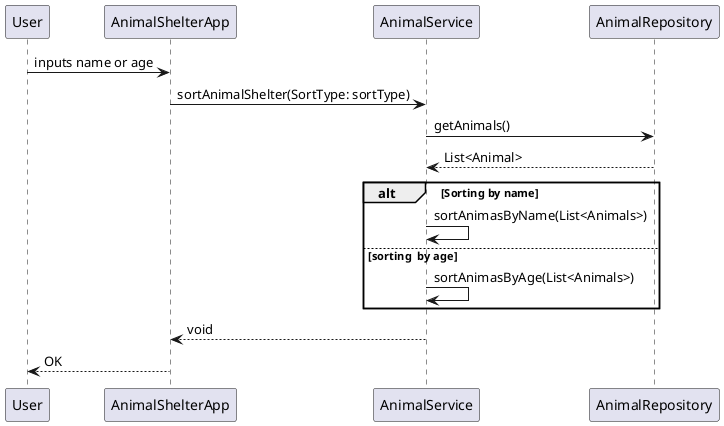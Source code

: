 @startuml

User -> AnimalShelterApp : inputs name or age
AnimalShelterApp -> AnimalService : sortAnimalShelter(SortType: sortType)
AnimalService -> AnimalRepository : getAnimals()
AnimalService <-- AnimalRepository : List<Animal>


alt Sorting by name
AnimalService -> AnimalService : sortAnimasByName(List<Animals>)

else sorting  by age
AnimalService -> AnimalService : sortAnimasByAge(List<Animals>)
end

AnimalShelterApp <-- AnimalService :  void
User <-- AnimalShelterApp : OK



@enduml




